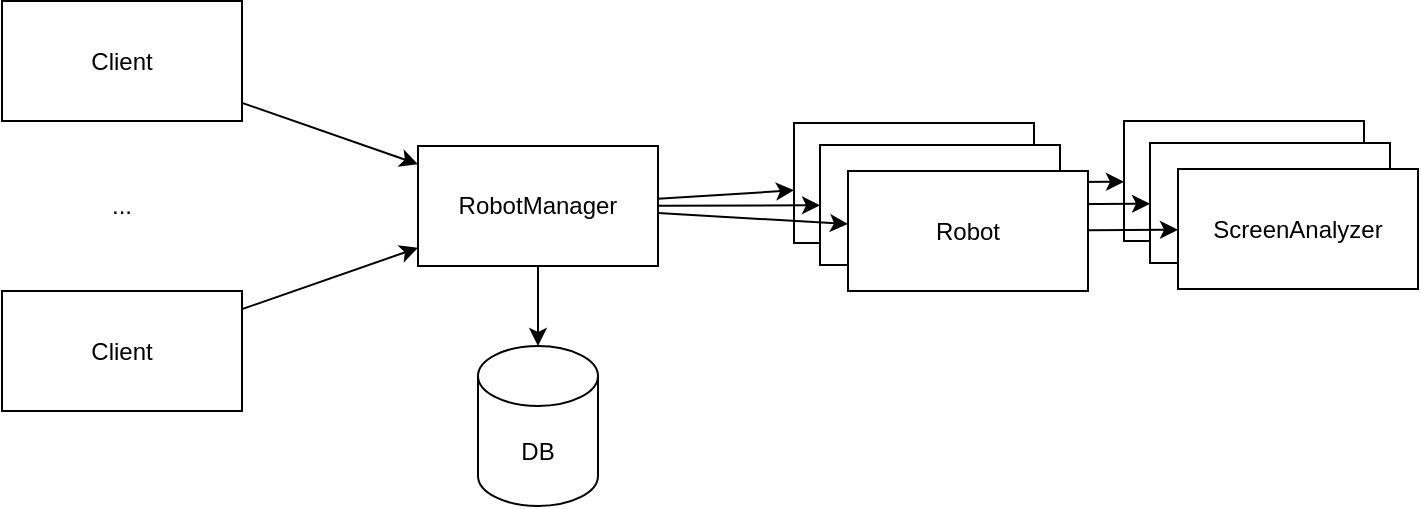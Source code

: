 <mxfile version="22.1.11" type="device">
  <diagram name="main" id="qDDoVC5fQ8-TyryeN--b">
    <mxGraphModel dx="1050" dy="575" grid="0" gridSize="10" guides="1" tooltips="1" connect="1" arrows="1" fold="1" page="1" pageScale="1" pageWidth="827" pageHeight="1169" math="0" shadow="0">
      <root>
        <mxCell id="0" />
        <mxCell id="1" parent="0" />
        <mxCell id="dFdFORKUMIfsB77MUAuY-7" value="" style="endArrow=classic;html=1;rounded=0;" parent="1" source="X1hVKPWbr1fi0kDDvSzz-6" target="dFdFORKUMIfsB77MUAuY-2" edge="1">
          <mxGeometry width="50" height="50" relative="1" as="geometry">
            <mxPoint x="636" y="309.5" as="sourcePoint" />
            <mxPoint x="681" y="308.5" as="targetPoint" />
          </mxGeometry>
        </mxCell>
        <mxCell id="dFdFORKUMIfsB77MUAuY-2" value="" style="rounded=0;whiteSpace=wrap;html=1;" parent="1" vertex="1">
          <mxGeometry x="658" y="257.5" width="120" height="60" as="geometry" />
        </mxCell>
        <mxCell id="dFdFORKUMIfsB77MUAuY-3" value="" style="rounded=0;whiteSpace=wrap;html=1;" parent="1" vertex="1">
          <mxGeometry x="671" y="268.5" width="120" height="60" as="geometry" />
        </mxCell>
        <mxCell id="dFdFORKUMIfsB77MUAuY-6" value="" style="endArrow=classic;html=1;rounded=0;" parent="1" source="X1hVKPWbr1fi0kDDvSzz-7" target="dFdFORKUMIfsB77MUAuY-3" edge="1">
          <mxGeometry width="50" height="50" relative="1" as="geometry">
            <mxPoint x="650" y="322.5" as="sourcePoint" />
            <mxPoint x="695" y="321.5" as="targetPoint" />
          </mxGeometry>
        </mxCell>
        <mxCell id="X1hVKPWbr1fi0kDDvSzz-1" value="Client" style="rounded=0;whiteSpace=wrap;html=1;" parent="1" vertex="1">
          <mxGeometry x="97" y="197.5" width="120" height="60" as="geometry" />
        </mxCell>
        <mxCell id="X1hVKPWbr1fi0kDDvSzz-2" value="RobotManager" style="rounded=0;whiteSpace=wrap;html=1;" parent="1" vertex="1">
          <mxGeometry x="305" y="270" width="120" height="60" as="geometry" />
        </mxCell>
        <mxCell id="X1hVKPWbr1fi0kDDvSzz-3" value="" style="endArrow=classic;html=1;rounded=0;" parent="1" source="X1hVKPWbr1fi0kDDvSzz-1" target="X1hVKPWbr1fi0kDDvSzz-2" edge="1">
          <mxGeometry width="50" height="50" relative="1" as="geometry">
            <mxPoint x="387" y="323" as="sourcePoint" />
            <mxPoint x="437" y="273" as="targetPoint" />
          </mxGeometry>
        </mxCell>
        <mxCell id="X1hVKPWbr1fi0kDDvSzz-4" value="DB" style="shape=cylinder3;whiteSpace=wrap;html=1;boundedLbl=1;backgroundOutline=1;size=15;" parent="1" vertex="1">
          <mxGeometry x="335" y="370" width="60" height="80" as="geometry" />
        </mxCell>
        <mxCell id="X1hVKPWbr1fi0kDDvSzz-5" value="" style="endArrow=classic;html=1;rounded=0;" parent="1" source="X1hVKPWbr1fi0kDDvSzz-2" target="X1hVKPWbr1fi0kDDvSzz-4" edge="1">
          <mxGeometry width="50" height="50" relative="1" as="geometry">
            <mxPoint x="387" y="323" as="sourcePoint" />
            <mxPoint x="437" y="273" as="targetPoint" />
          </mxGeometry>
        </mxCell>
        <mxCell id="X1hVKPWbr1fi0kDDvSzz-6" value="" style="rounded=0;whiteSpace=wrap;html=1;" parent="1" vertex="1">
          <mxGeometry x="493" y="258.5" width="120" height="60" as="geometry" />
        </mxCell>
        <mxCell id="X1hVKPWbr1fi0kDDvSzz-7" value="" style="rounded=0;whiteSpace=wrap;html=1;" parent="1" vertex="1">
          <mxGeometry x="506" y="269.5" width="120" height="60" as="geometry" />
        </mxCell>
        <mxCell id="X1hVKPWbr1fi0kDDvSzz-8" value="Robot" style="rounded=0;whiteSpace=wrap;html=1;" parent="1" vertex="1">
          <mxGeometry x="520" y="282.5" width="120" height="60" as="geometry" />
        </mxCell>
        <mxCell id="X1hVKPWbr1fi0kDDvSzz-9" value="" style="endArrow=classic;html=1;rounded=0;" parent="1" source="X1hVKPWbr1fi0kDDvSzz-2" target="X1hVKPWbr1fi0kDDvSzz-7" edge="1">
          <mxGeometry width="50" height="50" relative="1" as="geometry">
            <mxPoint x="387" y="323" as="sourcePoint" />
            <mxPoint x="437" y="273" as="targetPoint" />
          </mxGeometry>
        </mxCell>
        <mxCell id="dFdFORKUMIfsB77MUAuY-4" value="ScreenAnalyzer" style="rounded=0;whiteSpace=wrap;html=1;" parent="1" vertex="1">
          <mxGeometry x="685" y="281.5" width="120" height="60" as="geometry" />
        </mxCell>
        <mxCell id="dFdFORKUMIfsB77MUAuY-5" value="" style="endArrow=classic;html=1;rounded=0;" parent="1" source="X1hVKPWbr1fi0kDDvSzz-8" target="dFdFORKUMIfsB77MUAuY-4" edge="1">
          <mxGeometry width="50" height="50" relative="1" as="geometry">
            <mxPoint x="480" y="410.5" as="sourcePoint" />
            <mxPoint x="530" y="360.5" as="targetPoint" />
          </mxGeometry>
        </mxCell>
        <mxCell id="dFdFORKUMIfsB77MUAuY-8" value="" style="endArrow=classic;html=1;rounded=0;" parent="1" source="X1hVKPWbr1fi0kDDvSzz-2" target="X1hVKPWbr1fi0kDDvSzz-8" edge="1">
          <mxGeometry width="50" height="50" relative="1" as="geometry">
            <mxPoint x="435" y="310" as="sourcePoint" />
            <mxPoint x="516" y="310" as="targetPoint" />
          </mxGeometry>
        </mxCell>
        <mxCell id="dFdFORKUMIfsB77MUAuY-9" value="" style="endArrow=classic;html=1;rounded=0;" parent="1" source="X1hVKPWbr1fi0kDDvSzz-2" target="X1hVKPWbr1fi0kDDvSzz-6" edge="1">
          <mxGeometry width="50" height="50" relative="1" as="geometry">
            <mxPoint x="435" y="310" as="sourcePoint" />
            <mxPoint x="516" y="310" as="targetPoint" />
          </mxGeometry>
        </mxCell>
        <mxCell id="gvI1NIvtJ5e9DJtmcpNP-2" value="Client" style="rounded=0;whiteSpace=wrap;html=1;" vertex="1" parent="1">
          <mxGeometry x="97" y="342.5" width="120" height="60" as="geometry" />
        </mxCell>
        <mxCell id="gvI1NIvtJ5e9DJtmcpNP-4" value="" style="endArrow=classic;html=1;rounded=0;" edge="1" parent="1" source="gvI1NIvtJ5e9DJtmcpNP-2" target="X1hVKPWbr1fi0kDDvSzz-2">
          <mxGeometry width="50" height="50" relative="1" as="geometry">
            <mxPoint x="237" y="268" as="sourcePoint" />
            <mxPoint x="325" y="299" as="targetPoint" />
          </mxGeometry>
        </mxCell>
        <mxCell id="gvI1NIvtJ5e9DJtmcpNP-5" value="..." style="text;html=1;strokeColor=none;fillColor=none;align=center;verticalAlign=middle;whiteSpace=wrap;rounded=0;" vertex="1" parent="1">
          <mxGeometry x="127" y="285" width="60" height="30" as="geometry" />
        </mxCell>
      </root>
    </mxGraphModel>
  </diagram>
</mxfile>
